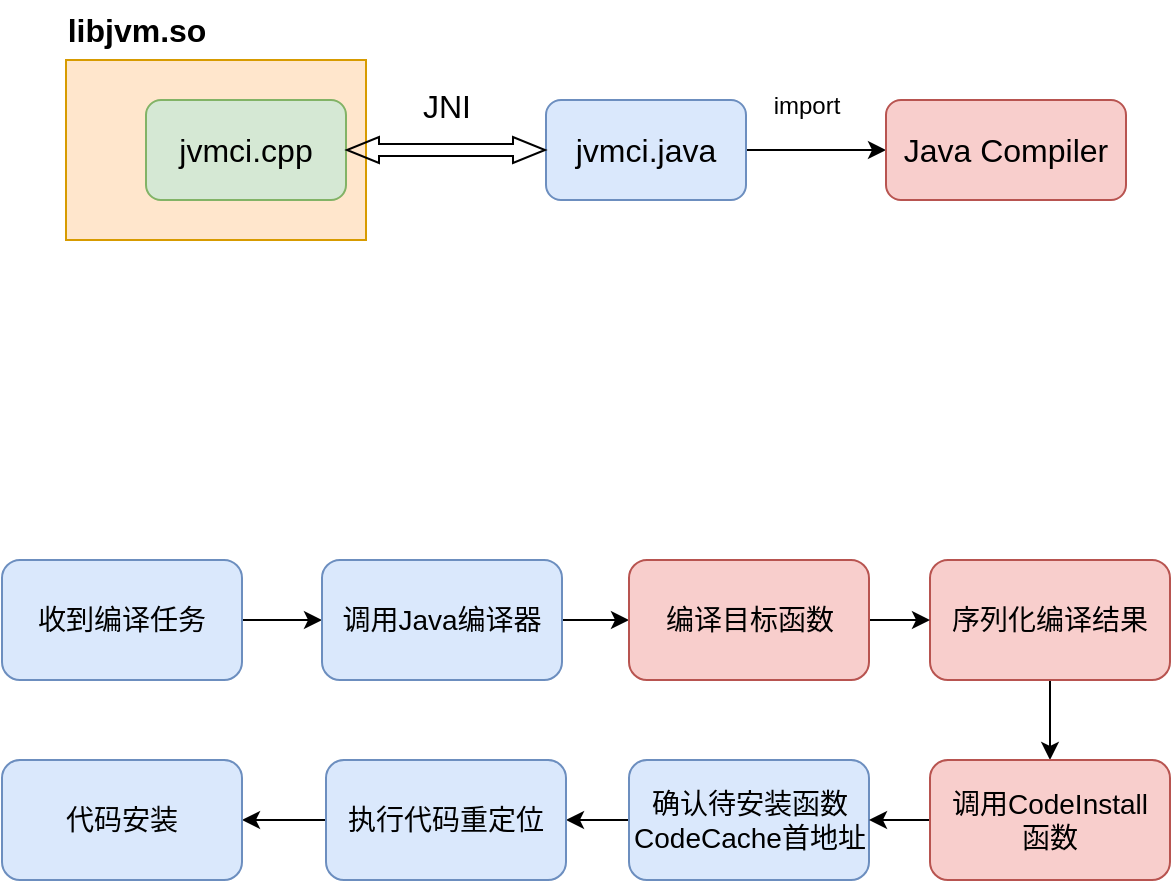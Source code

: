 <mxfile version="26.0.11">
  <diagram name="Page-1" id="_G9lPoWxat7-0CAS5zM7">
    <mxGraphModel dx="1426" dy="755" grid="1" gridSize="10" guides="1" tooltips="1" connect="1" arrows="1" fold="1" page="1" pageScale="1" pageWidth="827" pageHeight="1169" math="0" shadow="0">
      <root>
        <mxCell id="0" />
        <mxCell id="1" parent="0" />
        <mxCell id="5aYX-zWdXWkOe-InYHZb-1" value="" style="rounded=0;whiteSpace=wrap;html=1;fillColor=#ffe6cc;strokeColor=#d79b00;" parent="1" vertex="1">
          <mxGeometry x="154" y="90" width="150" height="90" as="geometry" />
        </mxCell>
        <mxCell id="5aYX-zWdXWkOe-InYHZb-2" value="&lt;font style=&quot;font-size: 16px;&quot;&gt;&lt;b&gt;libjvm.so&lt;/b&gt;&lt;/font&gt;" style="text;html=1;align=center;verticalAlign=middle;resizable=0;points=[];autosize=1;strokeColor=none;fillColor=none;" parent="1" vertex="1">
          <mxGeometry x="144" y="60" width="90" height="30" as="geometry" />
        </mxCell>
        <mxCell id="5aYX-zWdXWkOe-InYHZb-3" value="&lt;font style=&quot;font-size: 16px;&quot;&gt;jvmci.cpp&lt;/font&gt;" style="rounded=1;whiteSpace=wrap;html=1;fillColor=#d5e8d4;strokeColor=#82b366;" parent="1" vertex="1">
          <mxGeometry x="194" y="110" width="100" height="50" as="geometry" />
        </mxCell>
        <mxCell id="5aYX-zWdXWkOe-InYHZb-10" style="edgeStyle=orthogonalEdgeStyle;rounded=0;orthogonalLoop=1;jettySize=auto;html=1;exitX=1;exitY=0.5;exitDx=0;exitDy=0;entryX=0;entryY=0.5;entryDx=0;entryDy=0;" parent="1" source="5aYX-zWdXWkOe-InYHZb-6" target="5aYX-zWdXWkOe-InYHZb-7" edge="1">
          <mxGeometry relative="1" as="geometry" />
        </mxCell>
        <mxCell id="5aYX-zWdXWkOe-InYHZb-6" value="&lt;font style=&quot;font-size: 16px;&quot;&gt;jvmci.java&lt;/font&gt;" style="rounded=1;whiteSpace=wrap;html=1;fillColor=#dae8fc;strokeColor=#6c8ebf;" parent="1" vertex="1">
          <mxGeometry x="394" y="110" width="100" height="50" as="geometry" />
        </mxCell>
        <mxCell id="5aYX-zWdXWkOe-InYHZb-7" value="&lt;font style=&quot;font-size: 16px;&quot;&gt;Java Compiler&lt;/font&gt;" style="rounded=1;whiteSpace=wrap;html=1;fillColor=#f8cecc;strokeColor=#b85450;" parent="1" vertex="1">
          <mxGeometry x="564" y="110" width="120" height="50" as="geometry" />
        </mxCell>
        <mxCell id="5aYX-zWdXWkOe-InYHZb-8" value="" style="shape=flexArrow;endArrow=classic;startArrow=classic;html=1;rounded=0;exitX=1;exitY=0.5;exitDx=0;exitDy=0;entryX=0;entryY=0.5;entryDx=0;entryDy=0;endWidth=6;endSize=5;startWidth=6;startSize=5;strokeWidth=1;fontSize=2;spacing=0;width=6;" parent="1" source="5aYX-zWdXWkOe-InYHZb-3" target="5aYX-zWdXWkOe-InYHZb-6" edge="1">
          <mxGeometry width="100" height="100" relative="1" as="geometry">
            <mxPoint x="284" y="290" as="sourcePoint" />
            <mxPoint x="384" y="190" as="targetPoint" />
          </mxGeometry>
        </mxCell>
        <mxCell id="5aYX-zWdXWkOe-InYHZb-9" value="&lt;font style=&quot;font-size: 16px;&quot;&gt;JNI&lt;/font&gt;" style="text;html=1;align=center;verticalAlign=middle;resizable=0;points=[];autosize=1;strokeColor=none;fillColor=none;" parent="1" vertex="1">
          <mxGeometry x="319" y="98" width="50" height="30" as="geometry" />
        </mxCell>
        <mxCell id="5aYX-zWdXWkOe-InYHZb-11" value="import" style="text;html=1;align=center;verticalAlign=middle;resizable=0;points=[];autosize=1;strokeColor=none;fillColor=none;" parent="1" vertex="1">
          <mxGeometry x="494" y="98" width="60" height="30" as="geometry" />
        </mxCell>
        <mxCell id="ss0mkdK4vPv9JDS9_-59-14" style="edgeStyle=orthogonalEdgeStyle;rounded=0;orthogonalLoop=1;jettySize=auto;html=1;exitX=1;exitY=0.5;exitDx=0;exitDy=0;entryX=0;entryY=0.5;entryDx=0;entryDy=0;" edge="1" parent="1" source="ss0mkdK4vPv9JDS9_-59-5" target="ss0mkdK4vPv9JDS9_-59-6">
          <mxGeometry relative="1" as="geometry" />
        </mxCell>
        <mxCell id="ss0mkdK4vPv9JDS9_-59-5" value="&lt;font style=&quot;font-size: 14px;&quot;&gt;收到编译任务&lt;/font&gt;" style="rounded=1;whiteSpace=wrap;html=1;fillColor=#dae8fc;strokeColor=#6c8ebf;" vertex="1" parent="1">
          <mxGeometry x="122" y="340" width="120" height="60" as="geometry" />
        </mxCell>
        <mxCell id="ss0mkdK4vPv9JDS9_-59-15" style="edgeStyle=orthogonalEdgeStyle;rounded=0;orthogonalLoop=1;jettySize=auto;html=1;exitX=1;exitY=0.5;exitDx=0;exitDy=0;entryX=0;entryY=0.5;entryDx=0;entryDy=0;" edge="1" parent="1" source="ss0mkdK4vPv9JDS9_-59-6" target="ss0mkdK4vPv9JDS9_-59-12">
          <mxGeometry relative="1" as="geometry" />
        </mxCell>
        <mxCell id="ss0mkdK4vPv9JDS9_-59-6" value="&lt;font style=&quot;font-size: 14px;&quot;&gt;调用Java编译器&lt;/font&gt;" style="rounded=1;whiteSpace=wrap;html=1;fillColor=#dae8fc;strokeColor=#6c8ebf;" vertex="1" parent="1">
          <mxGeometry x="282" y="340" width="120" height="60" as="geometry" />
        </mxCell>
        <mxCell id="ss0mkdK4vPv9JDS9_-59-21" style="edgeStyle=orthogonalEdgeStyle;rounded=0;orthogonalLoop=1;jettySize=auto;html=1;exitX=0.5;exitY=1;exitDx=0;exitDy=0;entryX=0.5;entryY=0;entryDx=0;entryDy=0;" edge="1" parent="1" source="ss0mkdK4vPv9JDS9_-59-7" target="ss0mkdK4vPv9JDS9_-59-20">
          <mxGeometry relative="1" as="geometry" />
        </mxCell>
        <mxCell id="ss0mkdK4vPv9JDS9_-59-7" value="&lt;span style=&quot;font-size: 14px;&quot;&gt;序列化编译结果&lt;/span&gt;" style="rounded=1;whiteSpace=wrap;html=1;fillColor=#f8cecc;strokeColor=#b85450;" vertex="1" parent="1">
          <mxGeometry x="586" y="340" width="120" height="60" as="geometry" />
        </mxCell>
        <mxCell id="ss0mkdK4vPv9JDS9_-59-18" style="edgeStyle=orthogonalEdgeStyle;rounded=0;orthogonalLoop=1;jettySize=auto;html=1;exitX=0;exitY=0.5;exitDx=0;exitDy=0;entryX=1;entryY=0.5;entryDx=0;entryDy=0;" edge="1" parent="1" source="ss0mkdK4vPv9JDS9_-59-8" target="ss0mkdK4vPv9JDS9_-59-9">
          <mxGeometry relative="1" as="geometry" />
        </mxCell>
        <mxCell id="ss0mkdK4vPv9JDS9_-59-8" value="&lt;span style=&quot;font-size: 14px;&quot;&gt;确认待安装函数CodeCache首地址&lt;/span&gt;" style="rounded=1;whiteSpace=wrap;html=1;fillColor=#dae8fc;strokeColor=#6c8ebf;" vertex="1" parent="1">
          <mxGeometry x="435.5" y="440" width="120" height="60" as="geometry" />
        </mxCell>
        <mxCell id="ss0mkdK4vPv9JDS9_-59-19" style="edgeStyle=orthogonalEdgeStyle;rounded=0;orthogonalLoop=1;jettySize=auto;html=1;exitX=0;exitY=0.5;exitDx=0;exitDy=0;entryX=1;entryY=0.5;entryDx=0;entryDy=0;" edge="1" parent="1" source="ss0mkdK4vPv9JDS9_-59-9" target="ss0mkdK4vPv9JDS9_-59-10">
          <mxGeometry relative="1" as="geometry" />
        </mxCell>
        <mxCell id="ss0mkdK4vPv9JDS9_-59-9" value="&lt;span style=&quot;font-size: 14px;&quot;&gt;执行代码重定位&lt;/span&gt;" style="rounded=1;whiteSpace=wrap;html=1;fillColor=#dae8fc;strokeColor=#6c8ebf;" vertex="1" parent="1">
          <mxGeometry x="284" y="440" width="120" height="60" as="geometry" />
        </mxCell>
        <mxCell id="ss0mkdK4vPv9JDS9_-59-10" value="&lt;span style=&quot;font-size: 14px;&quot;&gt;代码安装&lt;/span&gt;" style="rounded=1;whiteSpace=wrap;html=1;fillColor=#dae8fc;strokeColor=#6c8ebf;" vertex="1" parent="1">
          <mxGeometry x="122" y="440" width="120" height="60" as="geometry" />
        </mxCell>
        <mxCell id="ss0mkdK4vPv9JDS9_-59-16" style="edgeStyle=orthogonalEdgeStyle;rounded=0;orthogonalLoop=1;jettySize=auto;html=1;exitX=1;exitY=0.5;exitDx=0;exitDy=0;entryX=0;entryY=0.5;entryDx=0;entryDy=0;" edge="1" parent="1" source="ss0mkdK4vPv9JDS9_-59-12" target="ss0mkdK4vPv9JDS9_-59-7">
          <mxGeometry relative="1" as="geometry" />
        </mxCell>
        <mxCell id="ss0mkdK4vPv9JDS9_-59-12" value="&lt;span style=&quot;font-size: 14px;&quot;&gt;编译目标函数&lt;/span&gt;" style="rounded=1;whiteSpace=wrap;html=1;fillColor=#f8cecc;strokeColor=#b85450;" vertex="1" parent="1">
          <mxGeometry x="435.5" y="340" width="120" height="60" as="geometry" />
        </mxCell>
        <mxCell id="ss0mkdK4vPv9JDS9_-59-22" style="edgeStyle=orthogonalEdgeStyle;rounded=0;orthogonalLoop=1;jettySize=auto;html=1;exitX=0;exitY=0.5;exitDx=0;exitDy=0;entryX=1;entryY=0.5;entryDx=0;entryDy=0;" edge="1" parent="1" source="ss0mkdK4vPv9JDS9_-59-20" target="ss0mkdK4vPv9JDS9_-59-8">
          <mxGeometry relative="1" as="geometry" />
        </mxCell>
        <mxCell id="ss0mkdK4vPv9JDS9_-59-20" value="&lt;span style=&quot;font-size: 14px;&quot;&gt;调用CodeInstall&lt;/span&gt;&lt;div&gt;&lt;span style=&quot;font-size: 14px;&quot;&gt;函数&lt;/span&gt;&lt;/div&gt;" style="rounded=1;whiteSpace=wrap;html=1;fillColor=#f8cecc;strokeColor=#b85450;" vertex="1" parent="1">
          <mxGeometry x="586" y="440" width="120" height="60" as="geometry" />
        </mxCell>
      </root>
    </mxGraphModel>
  </diagram>
</mxfile>
